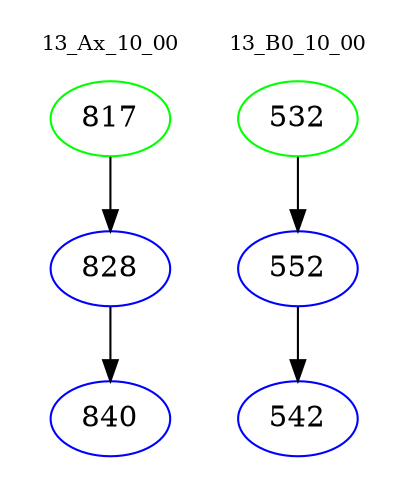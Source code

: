 digraph{
subgraph cluster_0 {
color = white
label = "13_Ax_10_00";
fontsize=10;
T0_817 [label="817", color="green"]
T0_817 -> T0_828 [color="black"]
T0_828 [label="828", color="blue"]
T0_828 -> T0_840 [color="black"]
T0_840 [label="840", color="blue"]
}
subgraph cluster_1 {
color = white
label = "13_B0_10_00";
fontsize=10;
T1_532 [label="532", color="green"]
T1_532 -> T1_552 [color="black"]
T1_552 [label="552", color="blue"]
T1_552 -> T1_542 [color="black"]
T1_542 [label="542", color="blue"]
}
}

